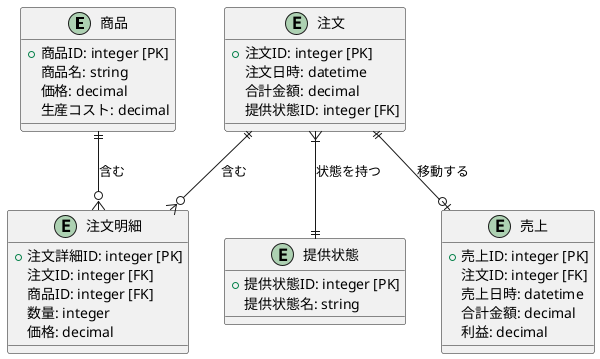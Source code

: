 @startuml
entity 商品 {
  +商品ID: integer [PK]
  商品名: string
  価格: decimal
  生産コスト: decimal
}

entity 注文 {
  +注文ID: integer [PK]
  注文日時: datetime
  合計金額: decimal
  提供状態ID: integer [FK]
}

entity 注文明細 {
  +注文詳細ID: integer [PK]
  注文ID: integer [FK]
  商品ID: integer [FK]
  数量: integer
  価格: decimal
}

entity 提供状態 {
  +提供状態ID: integer [PK]
  提供状態名: string
}

entity 売上 {
  +売上ID: integer [PK]
  注文ID: integer [FK]
  売上日時: datetime
  合計金額: decimal
  利益: decimal
}

商品 ||--o{ 注文明細 : 含む
注文 ||--o{ 注文明細 : 含む
注文 }|--|| 提供状態 : 状態を持つ
注文 ||--o| 売上 : 移動する
@enduml